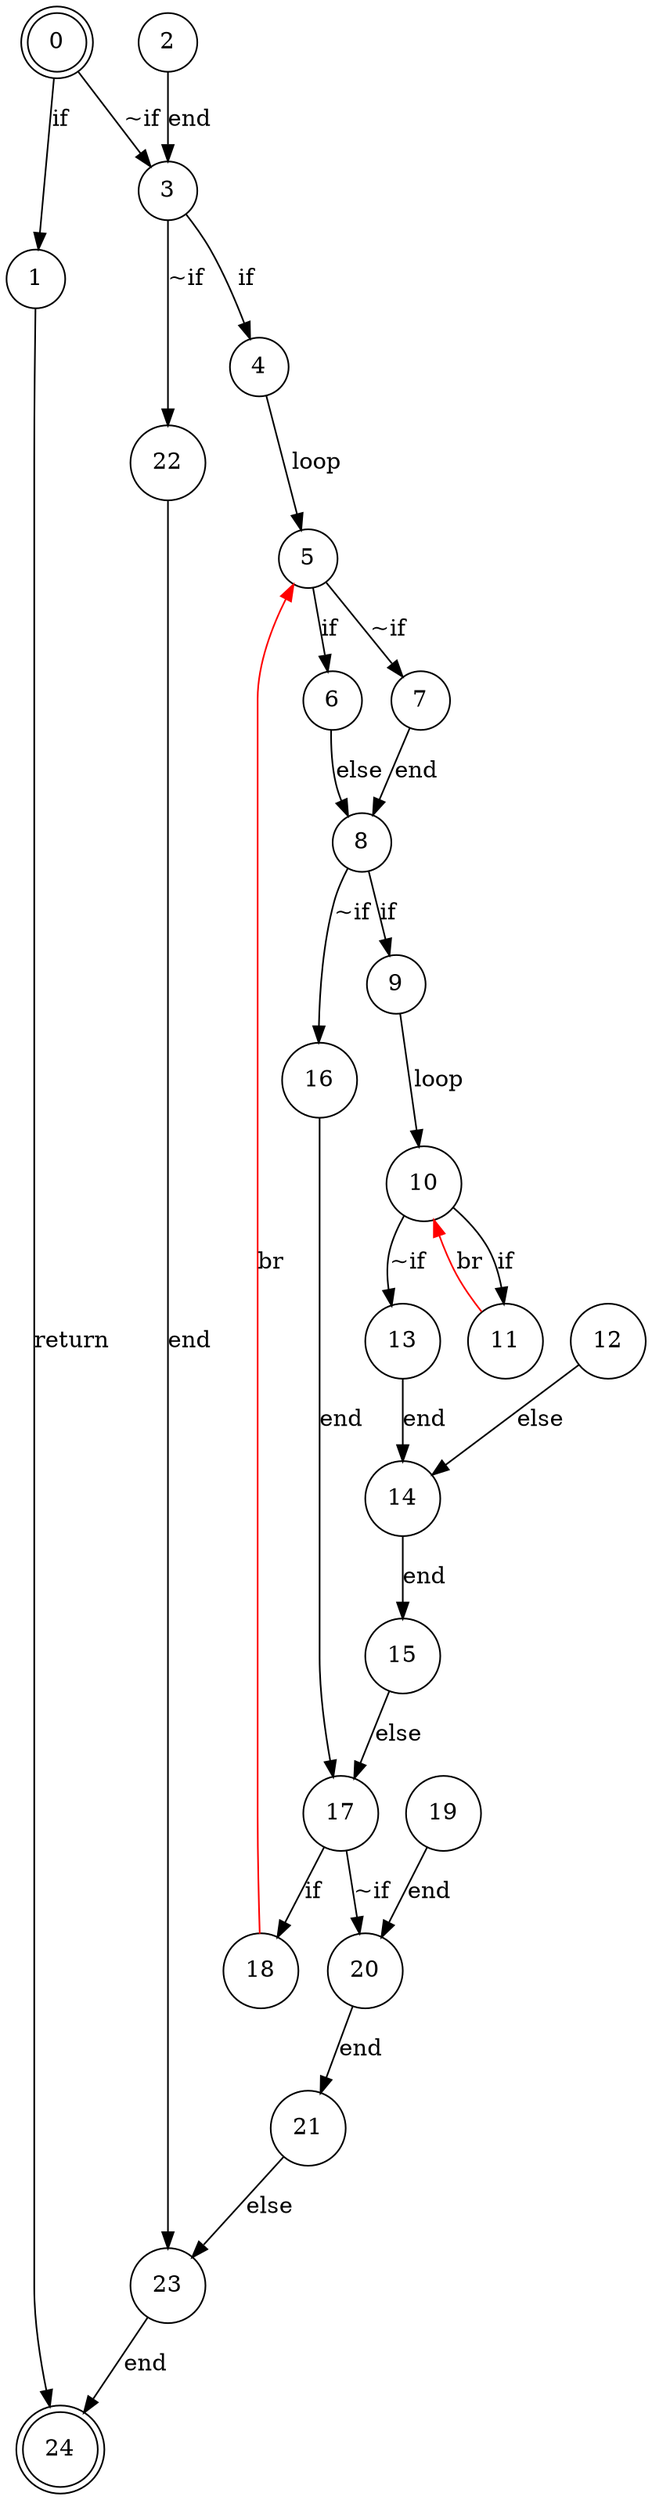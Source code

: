 digraph finite_state_machine {
    node [shape = doublecircle]; 0 24;
    node [shape = circle];
    0 -> 1[label = "if"];
    0 -> 3[label = "~if"];
    1 -> 24[label = "return"];
    2 -> 3[label = "end"];
    3 -> 4[label = "if"];
    3 -> 22[label = "~if"];
    4 -> 5[label = "loop"];
    5 -> 6[label = "if"];
    5 -> 7[label = "~if"];
    6 -> 8[label = "else"];
    7 -> 8[label = "end"];
    8 -> 9[label = "if"];
    8 -> 16[label = "~if"];
    9 -> 10[label = "loop"];
    10 -> 11[label = "if"];
    10 -> 13[label = "~if"];
    11 -> 10[color="red" label = "br"];
    12 -> 14[label = "else"];
    13 -> 14[label = "end"];
    14 -> 15[label = "end"];
    15 -> 17[label = "else"];
    16 -> 17[label = "end"];
    17 -> 18[label = "if"];
    17 -> 20[label = "~if"];
    18 -> 5[color="red" label = "br"];
    19 -> 20[label = "end"];
    20 -> 21[label = "end"];
    21 -> 23[label = "else"];
    22 -> 23[label = "end"];
    23 -> 24[label = "end"];
}
